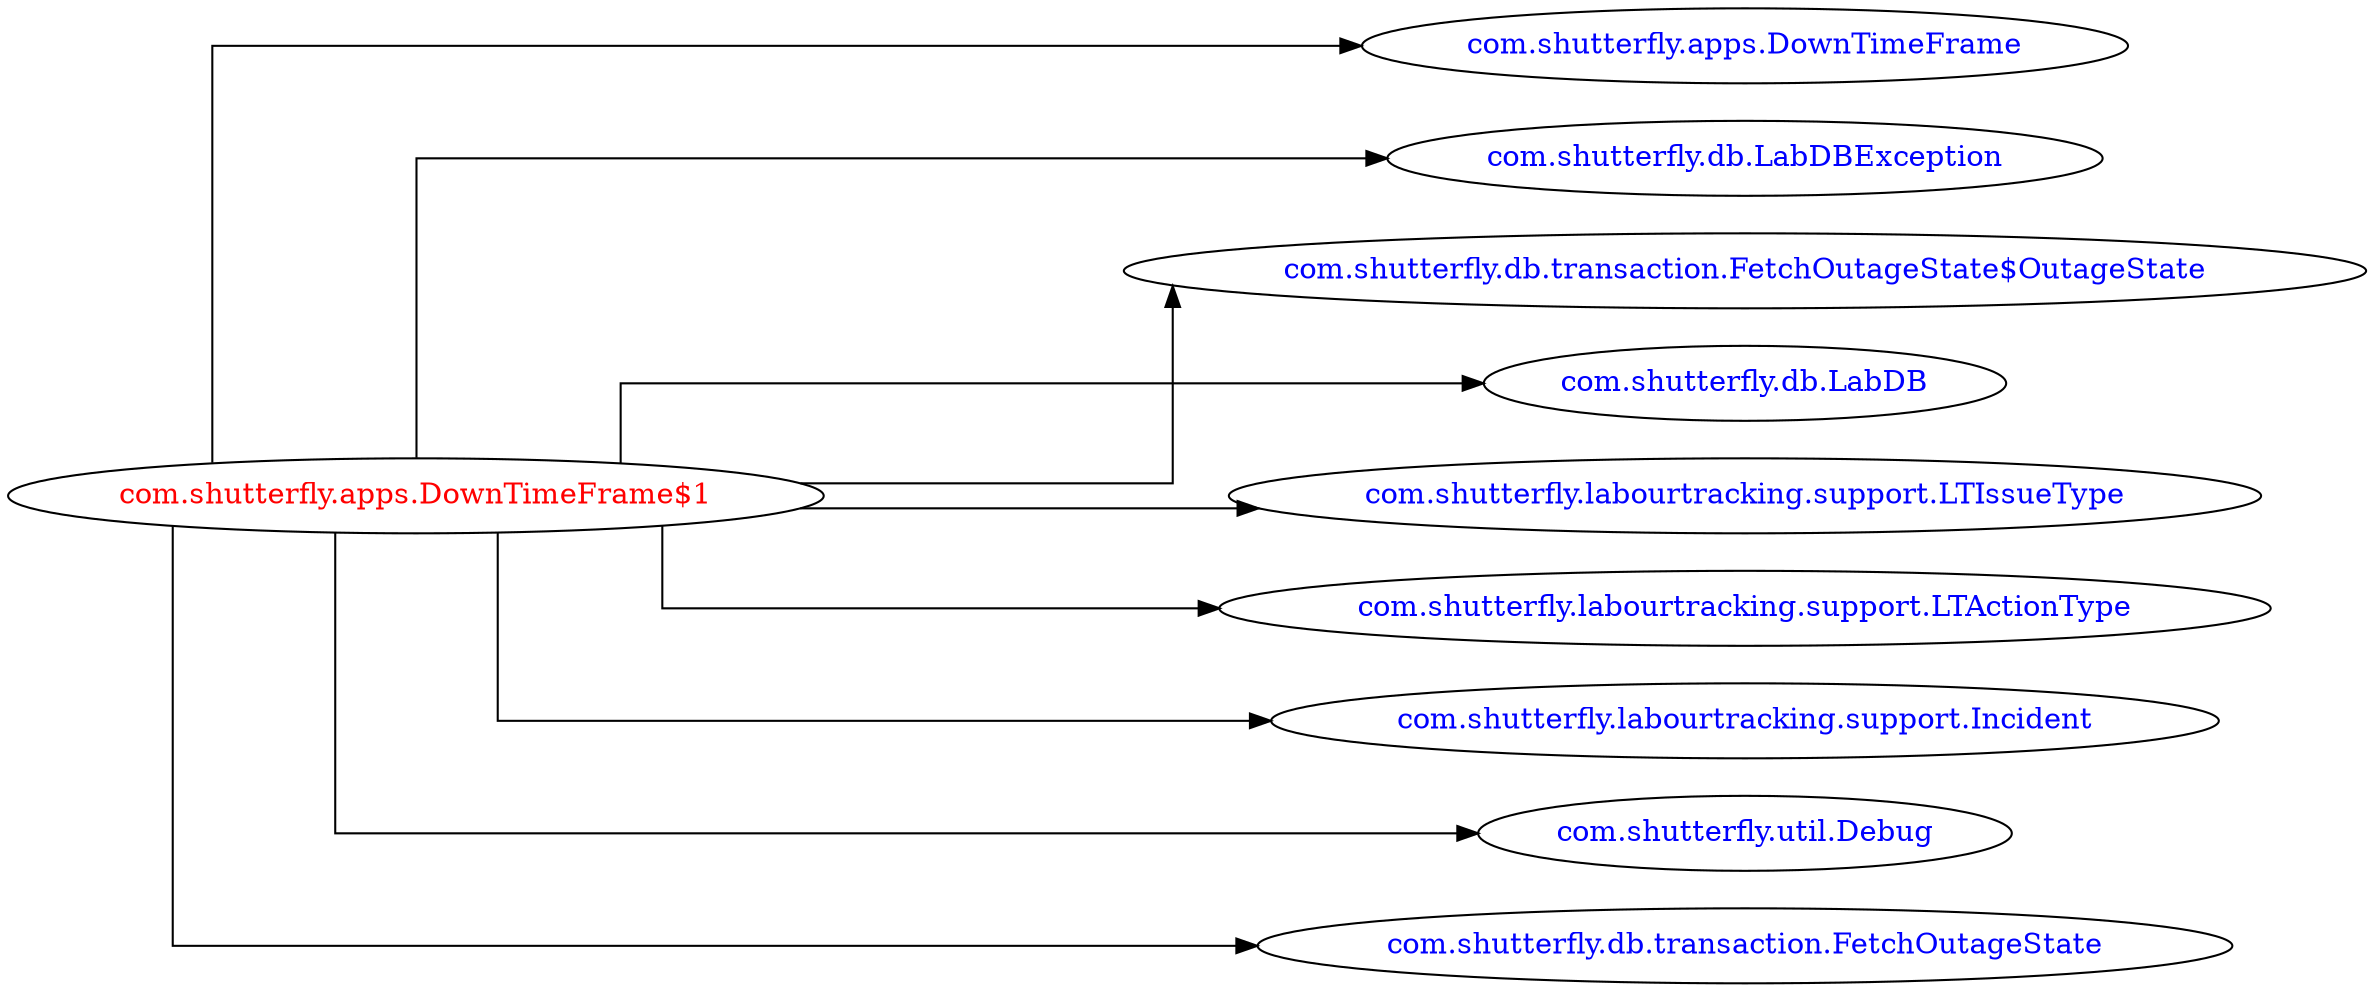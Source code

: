 digraph dependencyGraph {
 concentrate=true;
 ranksep="2.0";
 rankdir="LR"; 
 splines="ortho";
"com.shutterfly.apps.DownTimeFrame$1" [fontcolor="red"];
"com.shutterfly.apps.DownTimeFrame" [ fontcolor="blue" ];
"com.shutterfly.apps.DownTimeFrame$1"->"com.shutterfly.apps.DownTimeFrame";
"com.shutterfly.db.LabDBException" [ fontcolor="blue" ];
"com.shutterfly.apps.DownTimeFrame$1"->"com.shutterfly.db.LabDBException";
"com.shutterfly.db.transaction.FetchOutageState$OutageState" [ fontcolor="blue" ];
"com.shutterfly.apps.DownTimeFrame$1"->"com.shutterfly.db.transaction.FetchOutageState$OutageState";
"com.shutterfly.db.LabDB" [ fontcolor="blue" ];
"com.shutterfly.apps.DownTimeFrame$1"->"com.shutterfly.db.LabDB";
"com.shutterfly.labourtracking.support.LTIssueType" [ fontcolor="blue" ];
"com.shutterfly.apps.DownTimeFrame$1"->"com.shutterfly.labourtracking.support.LTIssueType";
"com.shutterfly.labourtracking.support.LTActionType" [ fontcolor="blue" ];
"com.shutterfly.apps.DownTimeFrame$1"->"com.shutterfly.labourtracking.support.LTActionType";
"com.shutterfly.labourtracking.support.Incident" [ fontcolor="blue" ];
"com.shutterfly.apps.DownTimeFrame$1"->"com.shutterfly.labourtracking.support.Incident";
"com.shutterfly.util.Debug" [ fontcolor="blue" ];
"com.shutterfly.apps.DownTimeFrame$1"->"com.shutterfly.util.Debug";
"com.shutterfly.db.transaction.FetchOutageState" [ fontcolor="blue" ];
"com.shutterfly.apps.DownTimeFrame$1"->"com.shutterfly.db.transaction.FetchOutageState";
}